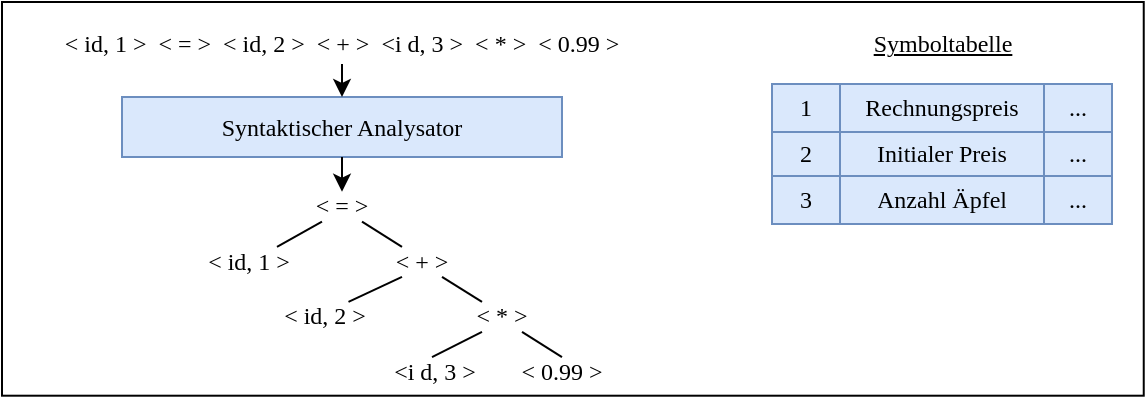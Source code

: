 <mxfile version="14.4.3" type="device"><diagram id="KRXZeInp-N4lI3plTCZ2" name="Page-1"><mxGraphModel dx="972" dy="703" grid="1" gridSize="10" guides="1" tooltips="1" connect="1" arrows="1" fold="1" page="1" pageScale="1" pageWidth="827" pageHeight="1169" math="0" shadow="0"><root><mxCell id="0"/><mxCell id="1" parent="0"/><mxCell id="tGfkuiAm85azWTNniMt7-25" value="" style="rounded=0;whiteSpace=wrap;html=1;fontSize=12;fontFamily=Times New Roman;" vertex="1" parent="1"><mxGeometry x="75" y="39" width="570.87" height="196.85" as="geometry"/></mxCell><mxCell id="tGfkuiAm85azWTNniMt7-26" value="&amp;lt; id, 1 &amp;gt;&amp;nbsp; &amp;lt; = &amp;gt;&amp;nbsp; &amp;lt; id, 2 &amp;gt;&amp;nbsp; &amp;lt; + &amp;gt;&amp;nbsp; &amp;lt;i d, 3 &amp;gt;&amp;nbsp; &amp;lt; * &amp;gt;&amp;nbsp; &amp;lt; 0.99 &amp;gt;" style="text;html=1;strokeColor=none;fillColor=none;align=center;verticalAlign=middle;whiteSpace=wrap;rounded=0;fontSize=12;fontFamily=Times New Roman;spacing=0;" vertex="1" parent="1"><mxGeometry x="100" y="50" width="290" height="20" as="geometry"/></mxCell><mxCell id="tGfkuiAm85azWTNniMt7-27" value="Syntaktischer Analysator" style="rounded=0;whiteSpace=wrap;html=1;fillColor=#dae8fc;strokeColor=#6c8ebf;fontSize=12;fontFamily=Times New Roman;" vertex="1" parent="1"><mxGeometry x="135" y="86.5" width="220" height="30" as="geometry"/></mxCell><mxCell id="tGfkuiAm85azWTNniMt7-28" value="&amp;lt; = &amp;gt;" style="text;html=1;strokeColor=none;fillColor=none;align=center;verticalAlign=middle;whiteSpace=wrap;rounded=0;fontSize=12;fontFamily=Times New Roman;" vertex="1" parent="1"><mxGeometry x="225" y="133.858" width="40" height="15" as="geometry"/></mxCell><mxCell id="tGfkuiAm85azWTNniMt7-29" value="" style="endArrow=classic;html=1;exitX=0.5;exitY=1;exitDx=0;exitDy=0;entryX=0.5;entryY=0;entryDx=0;entryDy=0;fontSize=12;fontFamily=Times New Roman;" edge="1" parent="1" source="tGfkuiAm85azWTNniMt7-26" target="tGfkuiAm85azWTNniMt7-27"><mxGeometry width="50" height="50" relative="1" as="geometry"><mxPoint x="200" y="300" as="sourcePoint"/><mxPoint x="250" y="250" as="targetPoint"/></mxGeometry></mxCell><mxCell id="tGfkuiAm85azWTNniMt7-30" value="" style="endArrow=classic;html=1;exitX=0.5;exitY=1;exitDx=0;exitDy=0;entryX=0.5;entryY=0;entryDx=0;entryDy=0;fontSize=12;fontFamily=Times New Roman;" edge="1" parent="1" source="tGfkuiAm85azWTNniMt7-27" target="tGfkuiAm85azWTNniMt7-28"><mxGeometry width="50" height="50" relative="1" as="geometry"><mxPoint x="330" y="270" as="sourcePoint"/><mxPoint x="380" y="220" as="targetPoint"/></mxGeometry></mxCell><mxCell id="tGfkuiAm85azWTNniMt7-45" value="&lt;span style=&quot;color: rgb(0 , 0 , 0) ; font-size: 12px ; font-style: normal ; font-weight: 400 ; letter-spacing: normal ; text-indent: 0px ; text-transform: none ; word-spacing: 0px ; display: inline ; float: none&quot;&gt;&amp;lt; id, 1 &amp;gt;&amp;nbsp;&lt;/span&gt;" style="text;whiteSpace=wrap;html=1;verticalAlign=middle;align=center;fontSize=12;fontFamily=Times New Roman;labelBackgroundColor=#ffffff;" vertex="1" parent="1"><mxGeometry x="175" y="161.417" width="50" height="15" as="geometry"/></mxCell><mxCell id="tGfkuiAm85azWTNniMt7-46" value="&lt;span style=&quot;color: rgb(0 , 0 , 0) ; font-size: 12px ; font-style: normal ; font-weight: 400 ; letter-spacing: normal ; text-indent: 0px ; text-transform: none ; word-spacing: 0px ; display: inline ; float: none&quot;&gt;&amp;lt; id, 2 &amp;gt;&lt;/span&gt;" style="text;whiteSpace=wrap;html=1;verticalAlign=middle;align=center;fontSize=12;fontFamily=Times New Roman;labelBackgroundColor=#ffffff;" vertex="1" parent="1"><mxGeometry x="213" y="188.976" width="47" height="15" as="geometry"/></mxCell><mxCell id="tGfkuiAm85azWTNniMt7-47" value="&lt;span style=&quot;color: rgb(0, 0, 0); font-size: 12px; font-style: normal; font-weight: 400; letter-spacing: normal; text-indent: 0px; text-transform: none; word-spacing: 0px; display: inline; float: none;&quot;&gt;&amp;lt; + &amp;gt;&lt;/span&gt;" style="text;whiteSpace=wrap;html=1;verticalAlign=middle;align=center;fontSize=12;fontFamily=Times New Roman;labelBackgroundColor=#ffffff;" vertex="1" parent="1"><mxGeometry x="265" y="161.417" width="40" height="15" as="geometry"/></mxCell><mxCell id="tGfkuiAm85azWTNniMt7-48" value="&lt;span style=&quot;color: rgb(0 , 0 , 0) ; font-size: 12px ; font-style: normal ; font-weight: 400 ; letter-spacing: normal ; text-indent: 0px ; text-transform: none ; word-spacing: 0px ; display: inline ; float: none&quot;&gt;&lt;span style=&quot;font-size: 12px&quot;&gt;&amp;nbsp;&lt;/span&gt;&amp;lt;i d, 3 &amp;gt;&lt;/span&gt;" style="text;whiteSpace=wrap;html=1;verticalAlign=middle;labelPosition=center;verticalLabelPosition=middle;align=center;fontSize=12;fontFamily=Times New Roman;labelBackgroundColor=#ffffff;" vertex="1" parent="1"><mxGeometry x="265" y="216.535" width="50" height="15" as="geometry"/></mxCell><mxCell id="tGfkuiAm85azWTNniMt7-49" value="&lt;span style=&quot;color: rgb(0, 0, 0); font-size: 12px; font-style: normal; font-weight: 400; letter-spacing: normal; text-indent: 0px; text-transform: none; word-spacing: 0px; display: inline; float: none;&quot;&gt;&amp;lt; * &amp;gt;&lt;/span&gt;" style="text;whiteSpace=wrap;html=1;horizontal=1;verticalAlign=middle;align=center;fontSize=12;fontFamily=Times New Roman;labelBackgroundColor=#ffffff;" vertex="1" parent="1"><mxGeometry x="305" y="188.976" width="40" height="15" as="geometry"/></mxCell><mxCell id="tGfkuiAm85azWTNniMt7-50" value="&lt;meta charset=&quot;utf-8&quot; style=&quot;font-size: 12px;&quot;&gt;&lt;span style=&quot;color: rgb(0, 0, 0); font-size: 12px; font-style: normal; font-weight: 400; letter-spacing: normal; text-indent: 0px; text-transform: none; word-spacing: 0px; display: inline; float: none;&quot;&gt;&amp;lt; 0.99 &amp;gt;&lt;/span&gt;" style="text;whiteSpace=wrap;html=1;verticalAlign=middle;align=center;fontSize=12;fontFamily=Times New Roman;labelBackgroundColor=#ffffff;" vertex="1" parent="1"><mxGeometry x="330" y="216.535" width="50" height="15" as="geometry"/></mxCell><mxCell id="tGfkuiAm85azWTNniMt7-51" value="" style="endArrow=none;html=1;entryX=0.25;entryY=1;entryDx=0;entryDy=0;exitX=0.5;exitY=0;exitDx=0;exitDy=0;fontSize=12;fontFamily=Times New Roman;" edge="1" parent="1" source="tGfkuiAm85azWTNniMt7-48" target="tGfkuiAm85azWTNniMt7-49"><mxGeometry width="50" height="50" relative="1" as="geometry"><mxPoint x="220" y="250" as="sourcePoint"/><mxPoint x="270" y="200" as="targetPoint"/></mxGeometry></mxCell><mxCell id="tGfkuiAm85azWTNniMt7-52" value="" style="endArrow=none;html=1;entryX=0.75;entryY=1;entryDx=0;entryDy=0;exitX=0.5;exitY=0;exitDx=0;exitDy=0;fontSize=12;fontFamily=Times New Roman;" edge="1" parent="1" source="tGfkuiAm85azWTNniMt7-50" target="tGfkuiAm85azWTNniMt7-49"><mxGeometry width="50" height="50" relative="1" as="geometry"><mxPoint x="220" y="250" as="sourcePoint"/><mxPoint x="270" y="200" as="targetPoint"/></mxGeometry></mxCell><mxCell id="tGfkuiAm85azWTNniMt7-56" value="" style="endArrow=none;html=1;entryX=0.25;entryY=0;entryDx=0;entryDy=0;exitX=0.75;exitY=1;exitDx=0;exitDy=0;fontSize=12;fontFamily=Times New Roman;" edge="1" parent="1" source="tGfkuiAm85azWTNniMt7-47" target="tGfkuiAm85azWTNniMt7-49"><mxGeometry width="50" height="50" relative="1" as="geometry"><mxPoint x="220" y="250" as="sourcePoint"/><mxPoint x="270" y="200" as="targetPoint"/></mxGeometry></mxCell><mxCell id="tGfkuiAm85azWTNniMt7-57" value="" style="endArrow=none;html=1;exitX=0.75;exitY=0;exitDx=0;exitDy=0;entryX=0.25;entryY=1;entryDx=0;entryDy=0;fontSize=12;fontFamily=Times New Roman;" edge="1" parent="1" source="tGfkuiAm85azWTNniMt7-45" target="tGfkuiAm85azWTNniMt7-28"><mxGeometry width="50" height="50" relative="1" as="geometry"><mxPoint x="220" y="250" as="sourcePoint"/><mxPoint x="270" y="200" as="targetPoint"/></mxGeometry></mxCell><mxCell id="tGfkuiAm85azWTNniMt7-59" value="" style="endArrow=none;html=1;exitX=0.75;exitY=0;exitDx=0;exitDy=0;entryX=0.25;entryY=1;entryDx=0;entryDy=0;fontSize=12;fontFamily=Times New Roman;" edge="1" parent="1" source="tGfkuiAm85azWTNniMt7-46" target="tGfkuiAm85azWTNniMt7-47"><mxGeometry width="50" height="50" relative="1" as="geometry"><mxPoint x="220" y="250" as="sourcePoint"/><mxPoint x="270" y="200" as="targetPoint"/></mxGeometry></mxCell><mxCell id="tGfkuiAm85azWTNniMt7-60" value="" style="endArrow=none;html=1;exitX=0.75;exitY=1;exitDx=0;exitDy=0;entryX=0.25;entryY=0;entryDx=0;entryDy=0;fontSize=12;fontFamily=Times New Roman;" edge="1" parent="1" source="tGfkuiAm85azWTNniMt7-28" target="tGfkuiAm85azWTNniMt7-47"><mxGeometry width="50" height="50" relative="1" as="geometry"><mxPoint x="220" y="250" as="sourcePoint"/><mxPoint x="270" y="200" as="targetPoint"/></mxGeometry></mxCell><mxCell id="tGfkuiAm85azWTNniMt7-64" value="" style="shape=table;html=1;whiteSpace=wrap;startSize=0;container=1;collapsible=0;childLayout=tableLayout;fontSize=12;fillColor=#dae8fc;strokeColor=#6c8ebf;fontFamily=Times New Roman;" vertex="1" parent="1"><mxGeometry x="460" y="80" width="170" height="70" as="geometry"/></mxCell><mxCell id="tGfkuiAm85azWTNniMt7-65" value="" style="shape=partialRectangle;html=1;whiteSpace=wrap;collapsible=0;dropTarget=0;pointerEvents=0;fillColor=none;top=0;left=0;bottom=0;right=0;points=[[0,0.5],[1,0.5]];portConstraint=eastwest;fontSize=12;fontFamily=Times New Roman;" vertex="1" parent="tGfkuiAm85azWTNniMt7-64"><mxGeometry width="170" height="24" as="geometry"/></mxCell><mxCell id="tGfkuiAm85azWTNniMt7-66" value="1" style="shape=partialRectangle;html=1;whiteSpace=wrap;connectable=0;fillColor=none;top=0;left=0;bottom=0;right=0;overflow=hidden;fontSize=12;fontFamily=Times New Roman;" vertex="1" parent="tGfkuiAm85azWTNniMt7-65"><mxGeometry width="34" height="24" as="geometry"/></mxCell><mxCell id="tGfkuiAm85azWTNniMt7-67" value="&lt;font style=&quot;font-size: 12px;&quot;&gt;Rechnungspreis&lt;/font&gt;" style="shape=partialRectangle;html=1;whiteSpace=wrap;connectable=0;fillColor=none;top=0;left=0;bottom=0;right=0;overflow=hidden;fontSize=12;fontFamily=Times New Roman;" vertex="1" parent="tGfkuiAm85azWTNniMt7-65"><mxGeometry x="34" width="102" height="24" as="geometry"/></mxCell><mxCell id="tGfkuiAm85azWTNniMt7-68" value="..." style="shape=partialRectangle;html=1;whiteSpace=wrap;connectable=0;fillColor=none;top=0;left=0;bottom=0;right=0;overflow=hidden;fontSize=12;fontFamily=Times New Roman;" vertex="1" parent="tGfkuiAm85azWTNniMt7-65"><mxGeometry x="136" width="34" height="24" as="geometry"/></mxCell><mxCell id="tGfkuiAm85azWTNniMt7-69" value="" style="shape=partialRectangle;html=1;whiteSpace=wrap;collapsible=0;dropTarget=0;pointerEvents=0;fillColor=none;top=0;left=0;bottom=0;right=0;points=[[0,0.5],[1,0.5]];portConstraint=eastwest;fontSize=12;fontFamily=Times New Roman;" vertex="1" parent="tGfkuiAm85azWTNniMt7-64"><mxGeometry y="24" width="170" height="22" as="geometry"/></mxCell><mxCell id="tGfkuiAm85azWTNniMt7-70" value="2" style="shape=partialRectangle;html=1;whiteSpace=wrap;connectable=0;fillColor=none;top=0;left=0;bottom=0;right=0;overflow=hidden;fontSize=12;fontFamily=Times New Roman;" vertex="1" parent="tGfkuiAm85azWTNniMt7-69"><mxGeometry width="34" height="22" as="geometry"/></mxCell><mxCell id="tGfkuiAm85azWTNniMt7-71" value="&lt;font style=&quot;font-size: 12px;&quot;&gt;Initialer Preis&lt;/font&gt;" style="shape=partialRectangle;html=1;whiteSpace=wrap;connectable=0;fillColor=none;top=0;left=0;bottom=0;right=0;overflow=hidden;fontSize=12;fontFamily=Times New Roman;" vertex="1" parent="tGfkuiAm85azWTNniMt7-69"><mxGeometry x="34" width="102" height="22" as="geometry"/></mxCell><mxCell id="tGfkuiAm85azWTNniMt7-72" value="..." style="shape=partialRectangle;html=1;whiteSpace=wrap;connectable=0;fillColor=none;top=0;left=0;bottom=0;right=0;overflow=hidden;fontSize=12;fontFamily=Times New Roman;" vertex="1" parent="tGfkuiAm85azWTNniMt7-69"><mxGeometry x="136" width="34" height="22" as="geometry"/></mxCell><mxCell id="tGfkuiAm85azWTNniMt7-73" value="" style="shape=partialRectangle;html=1;whiteSpace=wrap;collapsible=0;dropTarget=0;pointerEvents=0;fillColor=none;top=0;left=0;bottom=0;right=0;points=[[0,0.5],[1,0.5]];portConstraint=eastwest;fontSize=12;fontFamily=Times New Roman;" vertex="1" parent="tGfkuiAm85azWTNniMt7-64"><mxGeometry y="46" width="170" height="24" as="geometry"/></mxCell><mxCell id="tGfkuiAm85azWTNniMt7-74" value="3" style="shape=partialRectangle;html=1;whiteSpace=wrap;connectable=0;fillColor=none;top=0;left=0;bottom=0;right=0;overflow=hidden;fontSize=12;fontFamily=Times New Roman;" vertex="1" parent="tGfkuiAm85azWTNniMt7-73"><mxGeometry width="34" height="24" as="geometry"/></mxCell><mxCell id="tGfkuiAm85azWTNniMt7-75" value="&lt;font style=&quot;font-size: 12px;&quot;&gt;Anzahl Äpfel&lt;/font&gt;" style="shape=partialRectangle;html=1;whiteSpace=wrap;connectable=0;fillColor=none;top=0;left=0;bottom=0;right=0;overflow=hidden;fontSize=12;fontFamily=Times New Roman;" vertex="1" parent="tGfkuiAm85azWTNniMt7-73"><mxGeometry x="34" width="102" height="24" as="geometry"/></mxCell><mxCell id="tGfkuiAm85azWTNniMt7-76" value="..." style="shape=partialRectangle;html=1;whiteSpace=wrap;connectable=0;fillColor=none;top=0;left=0;bottom=0;right=0;overflow=hidden;fontSize=12;fontFamily=Times New Roman;" vertex="1" parent="tGfkuiAm85azWTNniMt7-73"><mxGeometry x="136" width="34" height="24" as="geometry"/></mxCell><mxCell id="tGfkuiAm85azWTNniMt7-77" value="Symboltabelle" style="text;html=1;align=center;verticalAlign=middle;resizable=0;points=[];autosize=1;fontSize=12;fontFamily=Times New Roman;fontStyle=4" vertex="1" parent="1"><mxGeometry x="505" y="50" width="80" height="20" as="geometry"/></mxCell></root></mxGraphModel></diagram></mxfile>